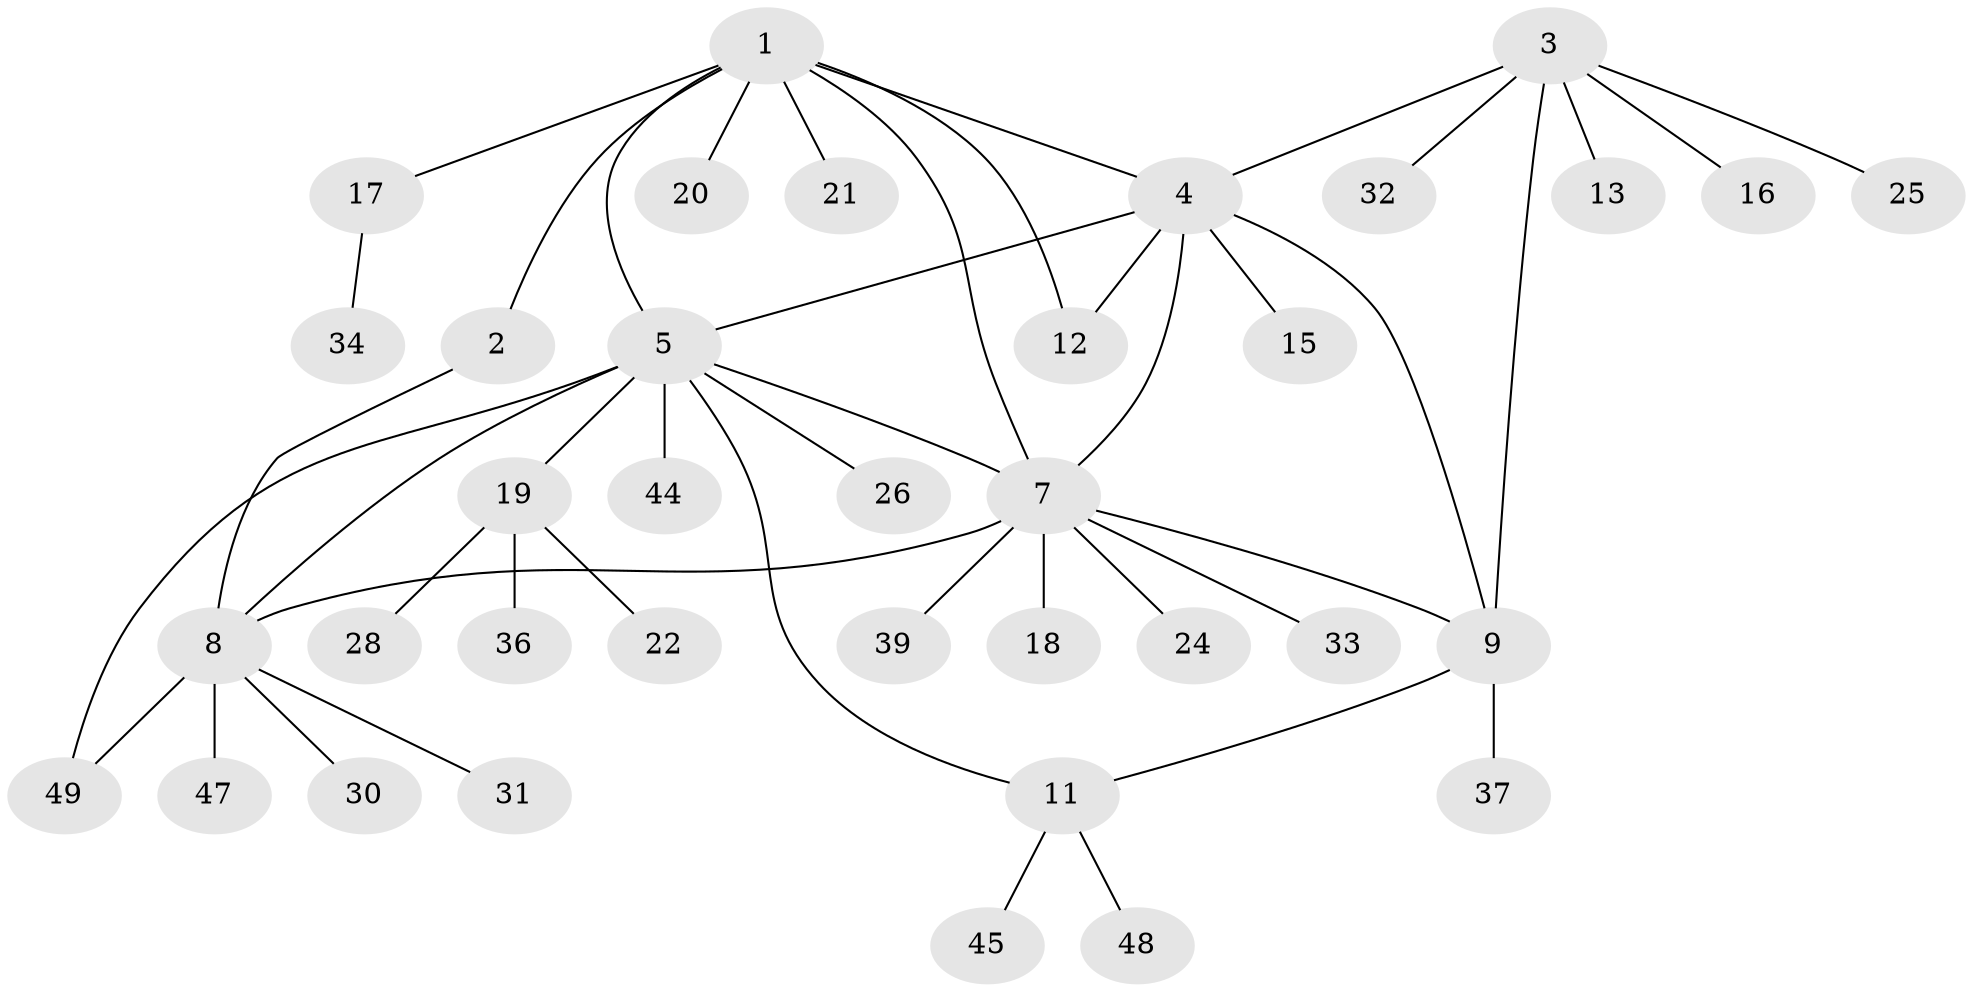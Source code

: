 // Generated by graph-tools (version 1.1) at 2025/52/02/27/25 19:52:18]
// undirected, 36 vertices, 45 edges
graph export_dot {
graph [start="1"]
  node [color=gray90,style=filled];
  1 [super="+29"];
  2;
  3 [super="+35"];
  4 [super="+23"];
  5 [super="+6"];
  7 [super="+10"];
  8 [super="+38"];
  9 [super="+27"];
  11 [super="+14"];
  12;
  13;
  15;
  16;
  17 [super="+46"];
  18;
  19 [super="+41"];
  20;
  21 [super="+43"];
  22;
  24;
  25;
  26;
  28;
  30;
  31;
  32;
  33 [super="+40"];
  34;
  36;
  37;
  39 [super="+42"];
  44;
  45;
  47;
  48;
  49;
  1 -- 2;
  1 -- 4;
  1 -- 5;
  1 -- 12;
  1 -- 17;
  1 -- 20;
  1 -- 21;
  1 -- 7;
  2 -- 8;
  3 -- 4;
  3 -- 13;
  3 -- 16;
  3 -- 25;
  3 -- 32;
  3 -- 9;
  4 -- 7;
  4 -- 9;
  4 -- 12;
  4 -- 15;
  4 -- 5;
  5 -- 8;
  5 -- 26;
  5 -- 49;
  5 -- 19;
  5 -- 11;
  5 -- 44;
  5 -- 7;
  7 -- 8;
  7 -- 18;
  7 -- 33;
  7 -- 39;
  7 -- 24;
  7 -- 9;
  8 -- 30;
  8 -- 31;
  8 -- 47;
  8 -- 49;
  9 -- 37;
  9 -- 11;
  11 -- 45;
  11 -- 48;
  17 -- 34;
  19 -- 22;
  19 -- 28;
  19 -- 36;
}
